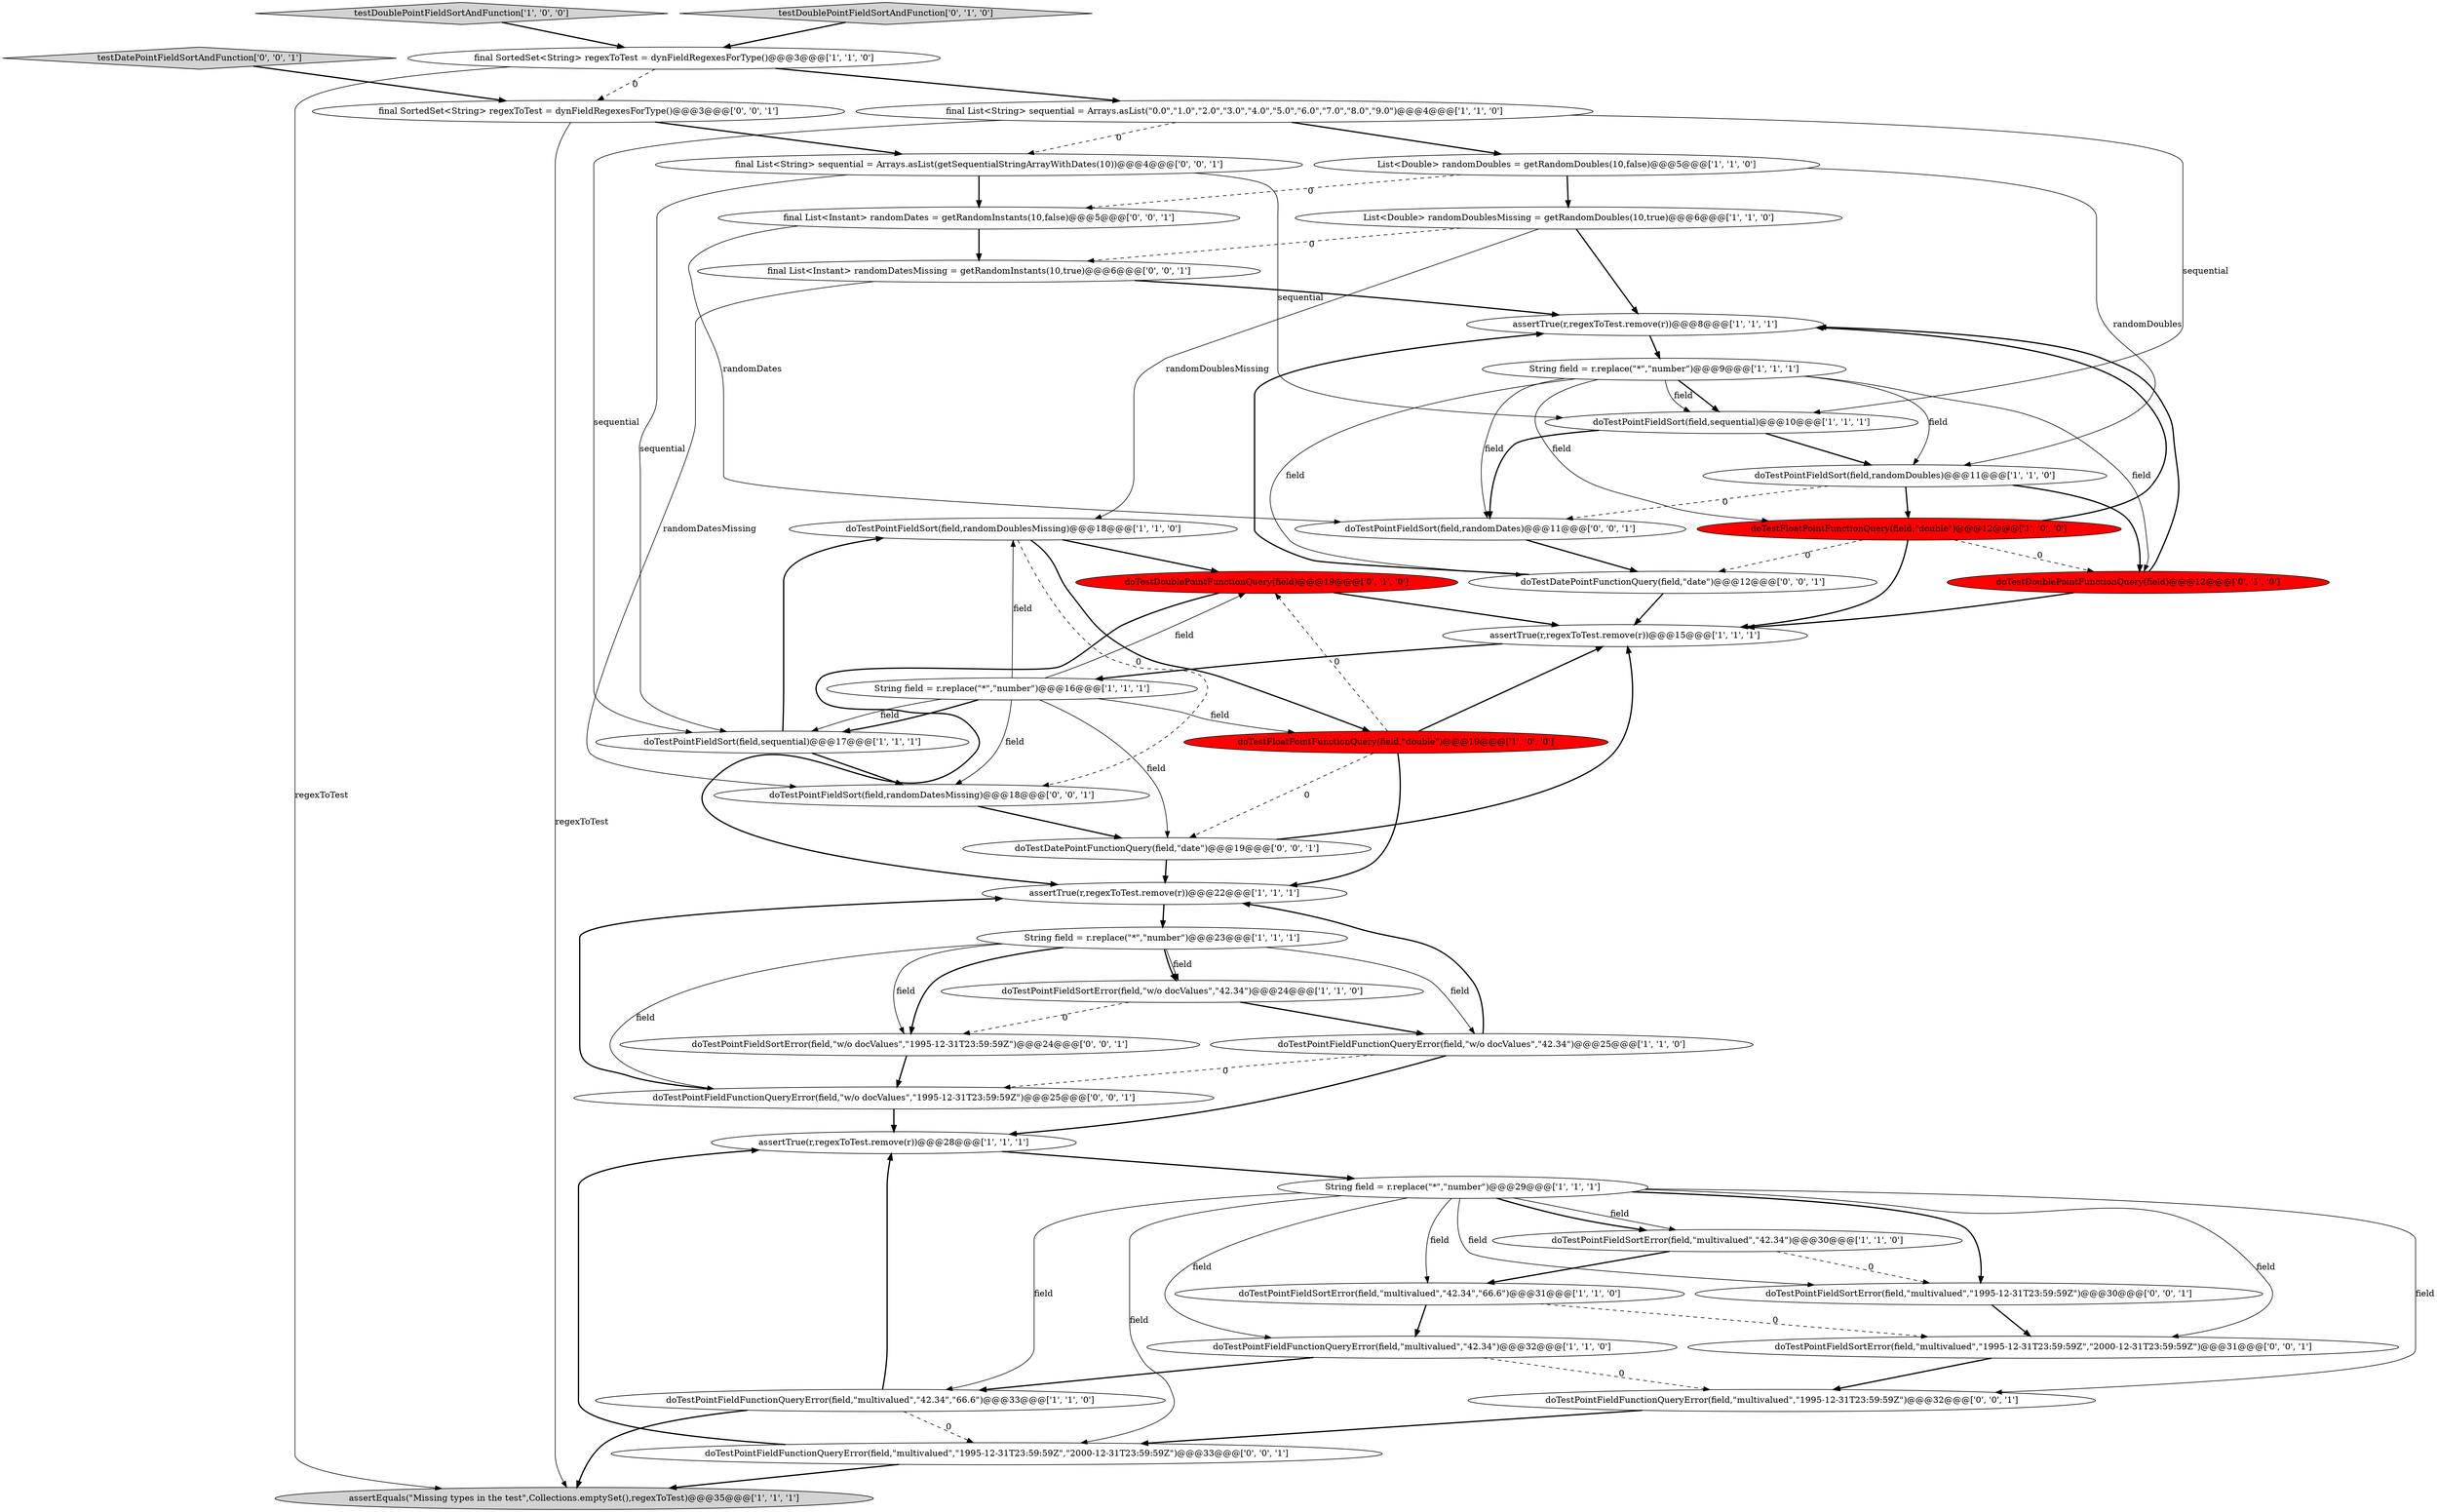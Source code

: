 digraph {
7 [style = filled, label = "doTestPointFieldSort(field,randomDoublesMissing)@@@18@@@['1', '1', '0']", fillcolor = white, shape = ellipse image = "AAA0AAABBB1BBB"];
12 [style = filled, label = "String field = r.replace(\"*\",\"number\")@@@16@@@['1', '1', '1']", fillcolor = white, shape = ellipse image = "AAA0AAABBB1BBB"];
31 [style = filled, label = "doTestDatePointFunctionQuery(field,\"date\")@@@12@@@['0', '0', '1']", fillcolor = white, shape = ellipse image = "AAA0AAABBB3BBB"];
11 [style = filled, label = "doTestPointFieldFunctionQueryError(field,\"multivalued\",\"42.34\",\"66.6\")@@@33@@@['1', '1', '0']", fillcolor = white, shape = ellipse image = "AAA0AAABBB1BBB"];
38 [style = filled, label = "doTestPointFieldSortError(field,\"multivalued\",\"1995-12-31T23:59:59Z\")@@@30@@@['0', '0', '1']", fillcolor = white, shape = ellipse image = "AAA0AAABBB3BBB"];
33 [style = filled, label = "testDatePointFieldSortAndFunction['0', '0', '1']", fillcolor = lightgray, shape = diamond image = "AAA0AAABBB3BBB"];
41 [style = filled, label = "final List<Instant> randomDatesMissing = getRandomInstants(10,true)@@@6@@@['0', '0', '1']", fillcolor = white, shape = ellipse image = "AAA0AAABBB3BBB"];
1 [style = filled, label = "assertTrue(r,regexToTest.remove(r))@@@28@@@['1', '1', '1']", fillcolor = white, shape = ellipse image = "AAA0AAABBB1BBB"];
40 [style = filled, label = "doTestPointFieldFunctionQueryError(field,\"multivalued\",\"1995-12-31T23:59:59Z\")@@@32@@@['0', '0', '1']", fillcolor = white, shape = ellipse image = "AAA0AAABBB3BBB"];
22 [style = filled, label = "assertTrue(r,regexToTest.remove(r))@@@22@@@['1', '1', '1']", fillcolor = white, shape = ellipse image = "AAA0AAABBB1BBB"];
30 [style = filled, label = "doTestDatePointFunctionQuery(field,\"date\")@@@19@@@['0', '0', '1']", fillcolor = white, shape = ellipse image = "AAA0AAABBB3BBB"];
35 [style = filled, label = "final SortedSet<String> regexToTest = dynFieldRegexesForType()@@@3@@@['0', '0', '1']", fillcolor = white, shape = ellipse image = "AAA0AAABBB3BBB"];
37 [style = filled, label = "doTestPointFieldFunctionQueryError(field,\"w/o docValues\",\"1995-12-31T23:59:59Z\")@@@25@@@['0', '0', '1']", fillcolor = white, shape = ellipse image = "AAA0AAABBB3BBB"];
14 [style = filled, label = "List<Double> randomDoubles = getRandomDoubles(10,false)@@@5@@@['1', '1', '0']", fillcolor = white, shape = ellipse image = "AAA0AAABBB1BBB"];
39 [style = filled, label = "doTestPointFieldFunctionQueryError(field,\"multivalued\",\"1995-12-31T23:59:59Z\",\"2000-12-31T23:59:59Z\")@@@33@@@['0', '0', '1']", fillcolor = white, shape = ellipse image = "AAA0AAABBB3BBB"];
2 [style = filled, label = "doTestPointFieldSortError(field,\"multivalued\",\"42.34\")@@@30@@@['1', '1', '0']", fillcolor = white, shape = ellipse image = "AAA0AAABBB1BBB"];
17 [style = filled, label = "doTestPointFieldSort(field,randomDoubles)@@@11@@@['1', '1', '0']", fillcolor = white, shape = ellipse image = "AAA0AAABBB1BBB"];
28 [style = filled, label = "doTestDoublePointFunctionQuery(field)@@@12@@@['0', '1', '0']", fillcolor = red, shape = ellipse image = "AAA1AAABBB2BBB"];
24 [style = filled, label = "doTestPointFieldSortError(field,\"multivalued\",\"42.34\",\"66.6\")@@@31@@@['1', '1', '0']", fillcolor = white, shape = ellipse image = "AAA0AAABBB1BBB"];
9 [style = filled, label = "doTestPointFieldFunctionQueryError(field,\"w/o docValues\",\"42.34\")@@@25@@@['1', '1', '0']", fillcolor = white, shape = ellipse image = "AAA0AAABBB1BBB"];
4 [style = filled, label = "assertTrue(r,regexToTest.remove(r))@@@15@@@['1', '1', '1']", fillcolor = white, shape = ellipse image = "AAA0AAABBB1BBB"];
13 [style = filled, label = "assertEquals(\"Missing types in the test\",Collections.emptySet(),regexToTest)@@@35@@@['1', '1', '1']", fillcolor = lightgray, shape = ellipse image = "AAA0AAABBB1BBB"];
29 [style = filled, label = "final List<Instant> randomDates = getRandomInstants(10,false)@@@5@@@['0', '0', '1']", fillcolor = white, shape = ellipse image = "AAA0AAABBB3BBB"];
3 [style = filled, label = "final SortedSet<String> regexToTest = dynFieldRegexesForType()@@@3@@@['1', '1', '0']", fillcolor = white, shape = ellipse image = "AAA0AAABBB1BBB"];
5 [style = filled, label = "testDoublePointFieldSortAndFunction['1', '0', '0']", fillcolor = lightgray, shape = diamond image = "AAA0AAABBB1BBB"];
6 [style = filled, label = "assertTrue(r,regexToTest.remove(r))@@@8@@@['1', '1', '1']", fillcolor = white, shape = ellipse image = "AAA0AAABBB1BBB"];
10 [style = filled, label = "doTestPointFieldFunctionQueryError(field,\"multivalued\",\"42.34\")@@@32@@@['1', '1', '0']", fillcolor = white, shape = ellipse image = "AAA0AAABBB1BBB"];
15 [style = filled, label = "doTestFloatPointFunctionQuery(field,\"double\")@@@12@@@['1', '0', '0']", fillcolor = red, shape = ellipse image = "AAA1AAABBB1BBB"];
23 [style = filled, label = "doTestPointFieldSort(field,sequential)@@@10@@@['1', '1', '1']", fillcolor = white, shape = ellipse image = "AAA0AAABBB1BBB"];
27 [style = filled, label = "doTestDoublePointFunctionQuery(field)@@@19@@@['0', '1', '0']", fillcolor = red, shape = ellipse image = "AAA1AAABBB2BBB"];
36 [style = filled, label = "doTestPointFieldSort(field,randomDates)@@@11@@@['0', '0', '1']", fillcolor = white, shape = ellipse image = "AAA0AAABBB3BBB"];
42 [style = filled, label = "final List<String> sequential = Arrays.asList(getSequentialStringArrayWithDates(10))@@@4@@@['0', '0', '1']", fillcolor = white, shape = ellipse image = "AAA0AAABBB3BBB"];
16 [style = filled, label = "doTestFloatPointFunctionQuery(field,\"double\")@@@19@@@['1', '0', '0']", fillcolor = red, shape = ellipse image = "AAA1AAABBB1BBB"];
25 [style = filled, label = "final List<String> sequential = Arrays.asList(\"0.0\",\"1.0\",\"2.0\",\"3.0\",\"4.0\",\"5.0\",\"6.0\",\"7.0\",\"8.0\",\"9.0\")@@@4@@@['1', '1', '0']", fillcolor = white, shape = ellipse image = "AAA0AAABBB1BBB"];
0 [style = filled, label = "List<Double> randomDoublesMissing = getRandomDoubles(10,true)@@@6@@@['1', '1', '0']", fillcolor = white, shape = ellipse image = "AAA0AAABBB1BBB"];
18 [style = filled, label = "doTestPointFieldSort(field,sequential)@@@17@@@['1', '1', '1']", fillcolor = white, shape = ellipse image = "AAA0AAABBB1BBB"];
34 [style = filled, label = "doTestPointFieldSort(field,randomDatesMissing)@@@18@@@['0', '0', '1']", fillcolor = white, shape = ellipse image = "AAA0AAABBB3BBB"];
19 [style = filled, label = "String field = r.replace(\"*\",\"number\")@@@9@@@['1', '1', '1']", fillcolor = white, shape = ellipse image = "AAA0AAABBB1BBB"];
21 [style = filled, label = "doTestPointFieldSortError(field,\"w/o docValues\",\"42.34\")@@@24@@@['1', '1', '0']", fillcolor = white, shape = ellipse image = "AAA0AAABBB1BBB"];
8 [style = filled, label = "String field = r.replace(\"*\",\"number\")@@@23@@@['1', '1', '1']", fillcolor = white, shape = ellipse image = "AAA0AAABBB1BBB"];
20 [style = filled, label = "String field = r.replace(\"*\",\"number\")@@@29@@@['1', '1', '1']", fillcolor = white, shape = ellipse image = "AAA0AAABBB1BBB"];
26 [style = filled, label = "testDoublePointFieldSortAndFunction['0', '1', '0']", fillcolor = lightgray, shape = diamond image = "AAA0AAABBB2BBB"];
32 [style = filled, label = "doTestPointFieldSortError(field,\"w/o docValues\",\"1995-12-31T23:59:59Z\")@@@24@@@['0', '0', '1']", fillcolor = white, shape = ellipse image = "AAA0AAABBB3BBB"];
43 [style = filled, label = "doTestPointFieldSortError(field,\"multivalued\",\"1995-12-31T23:59:59Z\",\"2000-12-31T23:59:59Z\")@@@31@@@['0', '0', '1']", fillcolor = white, shape = ellipse image = "AAA0AAABBB3BBB"];
5->3 [style = bold, label=""];
19->15 [style = solid, label="field"];
28->6 [style = bold, label=""];
32->37 [style = bold, label=""];
20->39 [style = solid, label="field"];
16->27 [style = dashed, label="0"];
12->16 [style = solid, label="field"];
0->7 [style = solid, label="randomDoublesMissing"];
1->20 [style = bold, label=""];
25->14 [style = bold, label=""];
42->29 [style = bold, label=""];
22->8 [style = bold, label=""];
43->40 [style = bold, label=""];
19->28 [style = solid, label="field"];
31->6 [style = bold, label=""];
24->43 [style = dashed, label="0"];
11->39 [style = dashed, label="0"];
11->13 [style = bold, label=""];
7->16 [style = bold, label=""];
12->18 [style = bold, label=""];
15->31 [style = dashed, label="0"];
8->37 [style = solid, label="field"];
23->17 [style = bold, label=""];
12->30 [style = solid, label="field"];
23->36 [style = bold, label=""];
2->24 [style = bold, label=""];
17->36 [style = dashed, label="0"];
8->32 [style = solid, label="field"];
20->2 [style = solid, label="field"];
7->34 [style = dashed, label="0"];
10->11 [style = bold, label=""];
24->10 [style = bold, label=""];
8->9 [style = solid, label="field"];
20->11 [style = solid, label="field"];
15->28 [style = dashed, label="0"];
3->13 [style = solid, label="regexToTest"];
37->1 [style = bold, label=""];
36->31 [style = bold, label=""];
25->42 [style = dashed, label="0"];
31->4 [style = bold, label=""];
20->43 [style = solid, label="field"];
41->6 [style = bold, label=""];
20->38 [style = bold, label=""];
27->22 [style = bold, label=""];
21->32 [style = dashed, label="0"];
9->37 [style = dashed, label="0"];
41->34 [style = solid, label="randomDatesMissing"];
21->9 [style = bold, label=""];
12->7 [style = solid, label="field"];
0->41 [style = dashed, label="0"];
20->38 [style = solid, label="field"];
42->18 [style = solid, label="sequential"];
29->36 [style = solid, label="randomDates"];
17->15 [style = bold, label=""];
12->18 [style = solid, label="field"];
18->7 [style = bold, label=""];
9->1 [style = bold, label=""];
14->29 [style = dashed, label="0"];
12->27 [style = solid, label="field"];
9->22 [style = bold, label=""];
3->35 [style = dashed, label="0"];
35->42 [style = bold, label=""];
39->13 [style = bold, label=""];
18->34 [style = bold, label=""];
26->3 [style = bold, label=""];
20->10 [style = solid, label="field"];
14->17 [style = solid, label="randomDoubles"];
25->18 [style = solid, label="sequential"];
19->31 [style = solid, label="field"];
37->22 [style = bold, label=""];
40->39 [style = bold, label=""];
10->40 [style = dashed, label="0"];
16->30 [style = dashed, label="0"];
4->12 [style = bold, label=""];
39->1 [style = bold, label=""];
20->40 [style = solid, label="field"];
16->4 [style = bold, label=""];
19->23 [style = solid, label="field"];
38->43 [style = bold, label=""];
33->35 [style = bold, label=""];
30->22 [style = bold, label=""];
12->34 [style = solid, label="field"];
8->32 [style = bold, label=""];
0->6 [style = bold, label=""];
11->1 [style = bold, label=""];
3->25 [style = bold, label=""];
19->36 [style = solid, label="field"];
29->41 [style = bold, label=""];
8->21 [style = solid, label="field"];
35->13 [style = solid, label="regexToTest"];
19->17 [style = solid, label="field"];
25->23 [style = solid, label="sequential"];
15->6 [style = bold, label=""];
6->19 [style = bold, label=""];
16->22 [style = bold, label=""];
2->38 [style = dashed, label="0"];
34->30 [style = bold, label=""];
20->2 [style = bold, label=""];
27->4 [style = bold, label=""];
17->28 [style = bold, label=""];
14->0 [style = bold, label=""];
30->4 [style = bold, label=""];
19->23 [style = bold, label=""];
15->4 [style = bold, label=""];
7->27 [style = bold, label=""];
8->21 [style = bold, label=""];
20->24 [style = solid, label="field"];
42->23 [style = solid, label="sequential"];
28->4 [style = bold, label=""];
}
